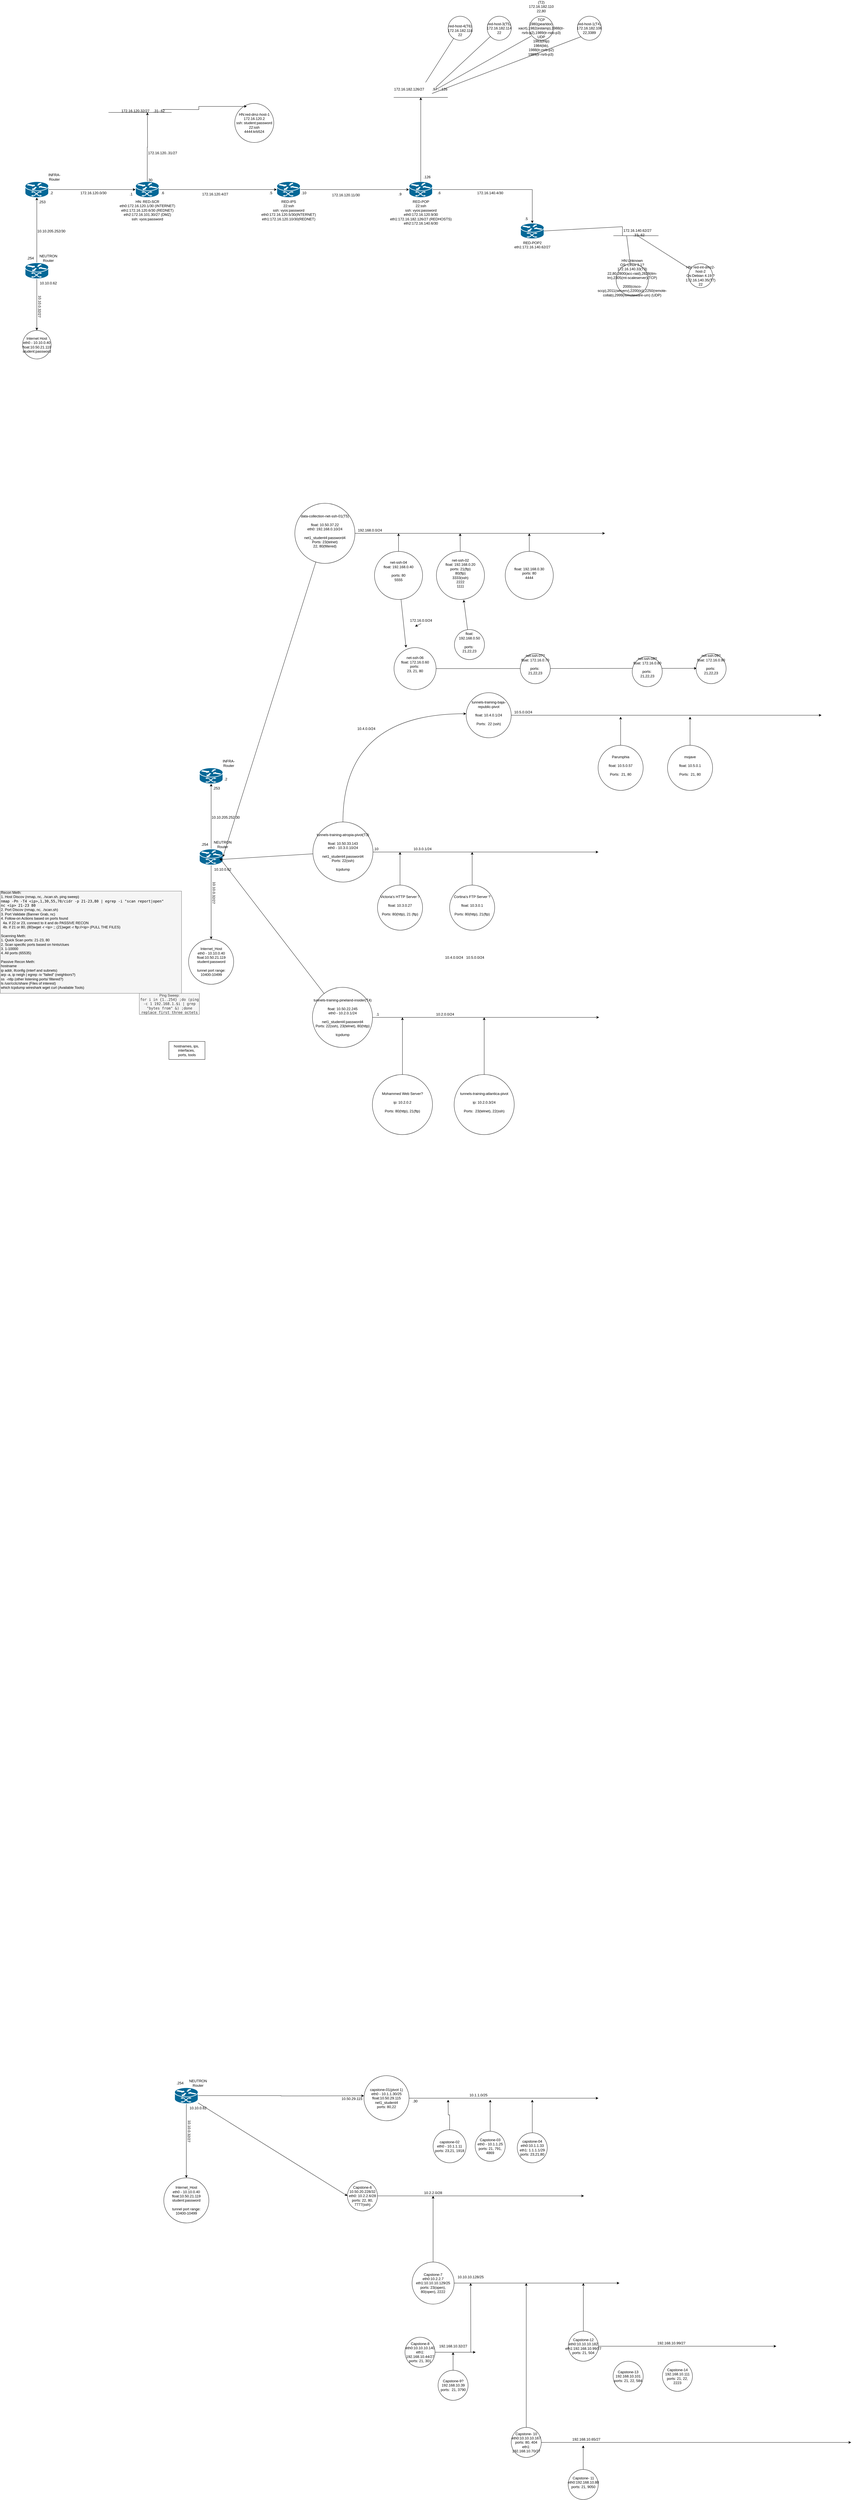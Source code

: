 <mxfile version="12.3.2" type="device" pages="1"><diagram id="55YZ-POeaTRzqGTpwP_d" name="Page-1"><mxGraphModel dx="523" dy="1943" grid="1" gridSize="10" guides="1" tooltips="1" connect="1" arrows="1" fold="1" page="1" pageScale="1" pageWidth="850" pageHeight="1100" math="0" shadow="0"><root><mxCell id="0"/><mxCell id="1" parent="0"/><mxCell id="wn3TQVj4LZ7A-hxEmCc5-6" style="edgeStyle=orthogonalEdgeStyle;rounded=0;orthogonalLoop=1;jettySize=auto;html=1;entryX=0.5;entryY=0;entryDx=0;entryDy=0;" parent="1" source="wn3TQVj4LZ7A-hxEmCc5-1" target="wn3TQVj4LZ7A-hxEmCc5-3" edge="1"><mxGeometry relative="1" as="geometry"/></mxCell><mxCell id="wn3TQVj4LZ7A-hxEmCc5-21" style="edgeStyle=orthogonalEdgeStyle;rounded=0;orthogonalLoop=1;jettySize=auto;html=1;" parent="1" source="wn3TQVj4LZ7A-hxEmCc5-1" target="wn3TQVj4LZ7A-hxEmCc5-20" edge="1"><mxGeometry relative="1" as="geometry"/></mxCell><mxCell id="wn3TQVj4LZ7A-hxEmCc5-1" value="" style="shape=mxgraph.cisco.routers.atm_router;sketch=0;html=1;pointerEvents=1;dashed=0;fillColor=#036897;strokeColor=#ffffff;strokeWidth=2;verticalLabelPosition=bottom;verticalAlign=top;align=center;outlineConnect=0;" parent="1" vertex="1"><mxGeometry x="642.5" y="300" width="78" height="53" as="geometry"/></mxCell><mxCell id="wn3TQVj4LZ7A-hxEmCc5-3" value="&lt;div&gt;Internet Host&lt;/div&gt;&lt;div&gt;eth0 - 10.10.0.40&lt;/div&gt;&lt;div&gt;float:10.50.21.119&lt;br&gt;&lt;/div&gt;&lt;div&gt;student:password&lt;br&gt;&lt;/div&gt;" style="ellipse;whiteSpace=wrap;html=1;aspect=fixed;" parent="1" vertex="1"><mxGeometry x="634" y="525" width="95" height="95" as="geometry"/></mxCell><mxCell id="wn3TQVj4LZ7A-hxEmCc5-10" value="10.10.0.62" style="text;html=1;strokeColor=none;fillColor=none;align=center;verticalAlign=middle;whiteSpace=wrap;rounded=0;" parent="1" vertex="1"><mxGeometry x="690" y="353" width="60" height="30" as="geometry"/></mxCell><mxCell id="wn3TQVj4LZ7A-hxEmCc5-11" value="10.10.0.32/27" style="text;html=1;strokeColor=none;fillColor=none;align=center;verticalAlign=middle;whiteSpace=wrap;rounded=0;rotation=91;" parent="1" vertex="1"><mxGeometry x="660.5" y="430" width="60" height="30" as="geometry"/></mxCell><mxCell id="wn3TQVj4LZ7A-hxEmCc5-35" style="edgeStyle=orthogonalEdgeStyle;rounded=0;orthogonalLoop=1;jettySize=auto;html=1;entryX=0;entryY=0.5;entryDx=0;entryDy=0;entryPerimeter=0;" parent="1" source="wn3TQVj4LZ7A-hxEmCc5-13" target="wn3TQVj4LZ7A-hxEmCc5-33" edge="1"><mxGeometry relative="1" as="geometry"/></mxCell><mxCell id="wn3TQVj4LZ7A-hxEmCc5-41" style="edgeStyle=orthogonalEdgeStyle;rounded=0;orthogonalLoop=1;jettySize=auto;html=1;" parent="1" source="wn3TQVj4LZ7A-hxEmCc5-13" edge="1"><mxGeometry relative="1" as="geometry"><mxPoint x="1049.5" y="-200.0" as="targetPoint"/></mxGeometry></mxCell><mxCell id="wn3TQVj4LZ7A-hxEmCc5-13" value="&lt;div&gt;HN: RED-SCR&lt;/div&gt;&lt;div&gt;eth0:172.16.120.1/30 (INTERNET)&lt;br&gt;&lt;/div&gt;&lt;div&gt;eth1:172.16.120.6/30 (REDNET)&lt;br&gt;&lt;/div&gt;&lt;div&gt;eth2:172.16.101.30/27 (DMZ)&lt;/div&gt;&lt;div&gt;ssh: vyos:password&lt;br&gt;&lt;/div&gt;" style="shape=mxgraph.cisco.routers.atm_router;sketch=0;html=1;pointerEvents=1;dashed=0;fillColor=#036897;strokeColor=#ffffff;strokeWidth=2;verticalLabelPosition=bottom;verticalAlign=top;align=center;outlineConnect=0;" parent="1" vertex="1"><mxGeometry x="1010" y="30" width="78" height="53" as="geometry"/></mxCell><mxCell id="wn3TQVj4LZ7A-hxEmCc5-15" value=".1" style="text;html=1;strokeColor=none;fillColor=none;align=center;verticalAlign=middle;whiteSpace=wrap;rounded=0;" parent="1" vertex="1"><mxGeometry x="970" y="60" width="50" height="23" as="geometry"/></mxCell><mxCell id="wn3TQVj4LZ7A-hxEmCc5-18" value="172.16.120.0/30" style="text;html=1;strokeColor=none;fillColor=none;align=center;verticalAlign=middle;whiteSpace=wrap;rounded=0;" parent="1" vertex="1"><mxGeometry x="840" y="53" width="60" height="30" as="geometry"/></mxCell><mxCell id="wn3TQVj4LZ7A-hxEmCc5-19" value=".2" style="text;html=1;strokeColor=none;fillColor=none;align=center;verticalAlign=middle;whiteSpace=wrap;rounded=0;" parent="1" vertex="1"><mxGeometry x="700" y="53" width="60" height="30" as="geometry"/></mxCell><mxCell id="wn3TQVj4LZ7A-hxEmCc5-23" style="edgeStyle=orthogonalEdgeStyle;rounded=0;orthogonalLoop=1;jettySize=auto;html=1;" parent="1" source="wn3TQVj4LZ7A-hxEmCc5-20" target="wn3TQVj4LZ7A-hxEmCc5-13" edge="1"><mxGeometry relative="1" as="geometry"/></mxCell><mxCell id="wn3TQVj4LZ7A-hxEmCc5-20" value="" style="shape=mxgraph.cisco.routers.atm_router;sketch=0;html=1;pointerEvents=1;dashed=0;fillColor=#036897;strokeColor=#ffffff;strokeWidth=2;verticalLabelPosition=bottom;verticalAlign=top;align=center;outlineConnect=0;" parent="1" vertex="1"><mxGeometry x="642.5" y="30" width="78" height="53" as="geometry"/></mxCell><mxCell id="wn3TQVj4LZ7A-hxEmCc5-22" value="NEUTRON Router" style="text;html=1;strokeColor=none;fillColor=none;align=center;verticalAlign=middle;whiteSpace=wrap;rounded=0;" parent="1" vertex="1"><mxGeometry x="690" y="270" width="60" height="30" as="geometry"/></mxCell><mxCell id="wn3TQVj4LZ7A-hxEmCc5-24" value="INFRA-Router" style="text;html=1;strokeColor=none;fillColor=none;align=center;verticalAlign=middle;whiteSpace=wrap;rounded=0;" parent="1" vertex="1"><mxGeometry x="710" width="60" height="30" as="geometry"/></mxCell><mxCell id="wn3TQVj4LZ7A-hxEmCc5-26" value="10.10.205.252/30" style="text;html=1;strokeColor=none;fillColor=none;align=center;verticalAlign=middle;whiteSpace=wrap;rounded=0;" parent="1" vertex="1"><mxGeometry x="700" y="180" width="60" height="30" as="geometry"/></mxCell><mxCell id="wn3TQVj4LZ7A-hxEmCc5-28" value=".253" style="text;html=1;strokeColor=none;fillColor=none;align=center;verticalAlign=middle;whiteSpace=wrap;rounded=0;" parent="1" vertex="1"><mxGeometry x="669" y="83" width="60" height="30" as="geometry"/></mxCell><mxCell id="wn3TQVj4LZ7A-hxEmCc5-29" value=".254" style="text;html=1;strokeColor=none;fillColor=none;align=center;verticalAlign=middle;whiteSpace=wrap;rounded=0;" parent="1" vertex="1"><mxGeometry x="630" y="270" width="60" height="30" as="geometry"/></mxCell><mxCell id="wn3TQVj4LZ7A-hxEmCc5-47" style="edgeStyle=orthogonalEdgeStyle;rounded=0;orthogonalLoop=1;jettySize=auto;html=1;entryX=0;entryY=0.5;entryDx=0;entryDy=0;entryPerimeter=0;" parent="1" source="wn3TQVj4LZ7A-hxEmCc5-33" target="wn3TQVj4LZ7A-hxEmCc5-46" edge="1"><mxGeometry relative="1" as="geometry"/></mxCell><mxCell id="wn3TQVj4LZ7A-hxEmCc5-33" value="&lt;div&gt;RED-IPS&lt;/div&gt;&lt;div&gt;22:ssh&lt;/div&gt;&lt;div&gt;ssh: vyos:password&lt;/div&gt;&lt;div&gt;eth0:172.16.120.5/30(INTERNET)&lt;/div&gt;&lt;div&gt;eth1:172.16.120.10/30(REDNET)&lt;br&gt;&lt;/div&gt;" style="shape=mxgraph.cisco.routers.atm_router;sketch=0;html=1;pointerEvents=1;dashed=0;fillColor=#036897;strokeColor=#ffffff;strokeWidth=2;verticalLabelPosition=bottom;verticalAlign=top;align=center;outlineConnect=0;" parent="1" vertex="1"><mxGeometry x="1480" y="30" width="78" height="53" as="geometry"/></mxCell><mxCell id="wn3TQVj4LZ7A-hxEmCc5-36" value="172.16.120.4/27" style="text;html=1;strokeColor=none;fillColor=none;align=center;verticalAlign=middle;whiteSpace=wrap;rounded=0;" parent="1" vertex="1"><mxGeometry x="1245" y="56.5" width="60" height="30" as="geometry"/></mxCell><mxCell id="wn3TQVj4LZ7A-hxEmCc5-37" value=".6" style="text;html=1;strokeColor=none;fillColor=none;align=center;verticalAlign=middle;whiteSpace=wrap;rounded=0;" parent="1" vertex="1"><mxGeometry x="1070" y="53" width="60" height="30" as="geometry"/></mxCell><mxCell id="wn3TQVj4LZ7A-hxEmCc5-38" value=".5" style="text;html=1;strokeColor=none;fillColor=none;align=center;verticalAlign=middle;whiteSpace=wrap;rounded=0;" parent="1" vertex="1"><mxGeometry x="1430" y="53" width="60" height="30" as="geometry"/></mxCell><mxCell id="wn3TQVj4LZ7A-hxEmCc5-39" value="&lt;div&gt;HN:red-dmz-host-1&lt;/div&gt;&lt;div&gt;172.16.120.2&lt;br&gt;&lt;/div&gt;&lt;div&gt;ssh: student:password&lt;/div&gt;&lt;div&gt;22:ssh&lt;/div&gt;&lt;div&gt;4444:krb524&lt;br&gt;&lt;/div&gt;" style="ellipse;whiteSpace=wrap;html=1;aspect=fixed;" parent="1" vertex="1"><mxGeometry x="1340" y="-230" width="130" height="130" as="geometry"/></mxCell><mxCell id="wn3TQVj4LZ7A-hxEmCc5-42" style="edgeStyle=orthogonalEdgeStyle;rounded=0;orthogonalLoop=1;jettySize=auto;html=1;entryX=0.308;entryY=0.077;entryDx=0;entryDy=0;entryPerimeter=0;" parent="1" target="wn3TQVj4LZ7A-hxEmCc5-39" edge="1"><mxGeometry relative="1" as="geometry"><mxPoint x="1100" y="-210" as="sourcePoint"/></mxGeometry></mxCell><mxCell id="wn3TQVj4LZ7A-hxEmCc5-43" value="172.16.120..31/27" style="text;html=1;strokeColor=none;fillColor=none;align=center;verticalAlign=middle;whiteSpace=wrap;rounded=0;" parent="1" vertex="1"><mxGeometry x="1070" y="-80" width="60" height="30" as="geometry"/></mxCell><mxCell id="wn3TQVj4LZ7A-hxEmCc5-44" value=".30" style="text;html=1;strokeColor=none;fillColor=none;align=center;verticalAlign=middle;whiteSpace=wrap;rounded=0;" parent="1" vertex="1"><mxGeometry x="1028" y="10" width="60" height="30" as="geometry"/></mxCell><mxCell id="wn3TQVj4LZ7A-hxEmCc5-56" style="edgeStyle=orthogonalEdgeStyle;rounded=0;orthogonalLoop=1;jettySize=auto;html=1;" parent="1" source="wn3TQVj4LZ7A-hxEmCc5-46" target="wn3TQVj4LZ7A-hxEmCc5-52" edge="1"><mxGeometry relative="1" as="geometry"/></mxCell><mxCell id="wn3TQVj4LZ7A-hxEmCc5-46" value="&lt;div&gt;RED-POP&lt;/div&gt;&lt;div&gt;22:ssh&lt;/div&gt;&lt;div&gt;ssh: vyos:password&lt;/div&gt;&lt;div&gt;eth0:172.16.120.9/30&lt;/div&gt;&lt;div&gt;eth1:172.16.182.126/27 (REDHOSTS)&lt;br&gt;&lt;/div&gt;&lt;div&gt;eth2:172.16.140.6/30&lt;br&gt;&lt;/div&gt;" style="shape=mxgraph.cisco.routers.atm_router;sketch=0;html=1;pointerEvents=1;dashed=0;fillColor=#036897;strokeColor=#ffffff;strokeWidth=2;verticalLabelPosition=bottom;verticalAlign=top;align=center;outlineConnect=0;" parent="1" vertex="1"><mxGeometry x="1920" y="30" width="78" height="53" as="geometry"/></mxCell><mxCell id="wn3TQVj4LZ7A-hxEmCc5-48" value="172.16.120.11/30" style="text;html=1;strokeColor=none;fillColor=none;align=center;verticalAlign=middle;whiteSpace=wrap;rounded=0;" parent="1" vertex="1"><mxGeometry x="1680" y="60" width="60" height="30" as="geometry"/></mxCell><mxCell id="wn3TQVj4LZ7A-hxEmCc5-49" value=".10" style="text;html=1;strokeColor=none;fillColor=none;align=center;verticalAlign=middle;whiteSpace=wrap;rounded=0;" parent="1" vertex="1"><mxGeometry x="1540" y="53" width="60" height="30" as="geometry"/></mxCell><mxCell id="wn3TQVj4LZ7A-hxEmCc5-50" value=".9" style="text;html=1;strokeColor=none;fillColor=none;align=center;verticalAlign=middle;whiteSpace=wrap;rounded=0;" parent="1" vertex="1"><mxGeometry x="1860" y="56.5" width="60" height="30" as="geometry"/></mxCell><mxCell id="wn3TQVj4LZ7A-hxEmCc5-52" value="&lt;div&gt;RED-POP2&lt;/div&gt;&lt;div&gt;eth1:172.16.140.62/27&lt;br&gt;&lt;/div&gt;" style="shape=mxgraph.cisco.routers.atm_router;sketch=0;html=1;pointerEvents=1;dashed=0;fillColor=#036897;strokeColor=#ffffff;strokeWidth=2;verticalLabelPosition=bottom;verticalAlign=top;align=center;outlineConnect=0;" parent="1" vertex="1"><mxGeometry x="2291" y="168.5" width="78" height="51.5" as="geometry"/></mxCell><mxCell id="wn3TQVj4LZ7A-hxEmCc5-59" style="edgeStyle=orthogonalEdgeStyle;rounded=0;orthogonalLoop=1;jettySize=auto;html=1;exitX=0.5;exitY=0;exitDx=0;exitDy=0;exitPerimeter=0;" parent="1" source="wn3TQVj4LZ7A-hxEmCc5-46" edge="1"><mxGeometry relative="1" as="geometry"><mxPoint x="1960" y="-60" as="sourcePoint"/><mxPoint x="1959" y="-250" as="targetPoint"/></mxGeometry></mxCell><mxCell id="wn3TQVj4LZ7A-hxEmCc5-60" value=".5" style="text;html=1;strokeColor=none;fillColor=none;align=center;verticalAlign=middle;whiteSpace=wrap;rounded=0;" parent="1" vertex="1"><mxGeometry x="2280" y="138.5" width="60" height="30" as="geometry"/></mxCell><mxCell id="wn3TQVj4LZ7A-hxEmCc5-61" value=".6" style="text;html=1;strokeColor=none;fillColor=none;align=center;verticalAlign=middle;whiteSpace=wrap;rounded=0;" parent="1" vertex="1"><mxGeometry x="1990" y="53" width="60" height="30" as="geometry"/></mxCell><mxCell id="wn3TQVj4LZ7A-hxEmCc5-62" value="&lt;div&gt;&lt;br&gt;&lt;/div&gt;&lt;div&gt;red-host-4(T6)&lt;br&gt;&lt;/div&gt;&lt;div&gt;172.16.182.118&lt;/div&gt;&lt;div&gt;22&lt;br&gt;&lt;/div&gt;" style="ellipse;whiteSpace=wrap;html=1;aspect=fixed;" parent="1" vertex="1"><mxGeometry x="2050" y="-520" width="80" height="80" as="geometry"/></mxCell><mxCell id="wn3TQVj4LZ7A-hxEmCc5-63" value="&lt;div&gt;red-host-3(T5)&lt;br&gt;&lt;/div&gt;&lt;div&gt;172.16.182.114&lt;/div&gt;&lt;div&gt;22&lt;br&gt;&lt;/div&gt;" style="ellipse;whiteSpace=wrap;html=1;aspect=fixed;" parent="1" vertex="1"><mxGeometry x="2180" y="-520" width="80" height="80" as="geometry"/></mxCell><mxCell id="wn3TQVj4LZ7A-hxEmCc5-64" value="&lt;div&gt;(T2)&lt;br&gt;&lt;/div&gt;&lt;div&gt;172.16.182.110&lt;/div&gt;&lt;div&gt;22,80&lt;/div&gt;&lt;div&gt;&lt;br&gt;&lt;/div&gt;&lt;div&gt;TCP&lt;/div&gt;&lt;div&gt;1980(pearldoc-xacrt),1982(estamp),1988(tr-rsrb-p2),1989(tr-rsrb-p3)&lt;/div&gt;&lt;div&gt;&lt;span&gt;UDP&lt;/span&gt;&lt;/div&gt;1983(lhtp)&lt;br&gt;1984(bb),&lt;br&gt;1988(tr-rsrb-p2) &lt;br&gt;1989(tr-rsrb-p3)&amp;nbsp;" style="ellipse;whiteSpace=wrap;html=1;aspect=fixed;" parent="1" vertex="1"><mxGeometry x="2320" y="-520" width="80" height="80" as="geometry"/></mxCell><mxCell id="wn3TQVj4LZ7A-hxEmCc5-65" value="&lt;div&gt;red-host-1(T4)&lt;br&gt;&lt;/div&gt;&lt;div&gt;172.16.182.106&lt;/div&gt;&lt;div&gt;22,3389&lt;br&gt;&lt;/div&gt;" style="ellipse;whiteSpace=wrap;html=1;aspect=fixed;" parent="1" vertex="1"><mxGeometry x="2480" y="-520" width="80" height="80" as="geometry"/></mxCell><mxCell id="wn3TQVj4LZ7A-hxEmCc5-66" value=".126" style="text;html=1;strokeColor=none;fillColor=none;align=center;verticalAlign=middle;whiteSpace=wrap;rounded=0;" parent="1" vertex="1"><mxGeometry x="1949.5" width="60" height="30" as="geometry"/></mxCell><mxCell id="wn3TQVj4LZ7A-hxEmCc5-68" value="&lt;div&gt;HN:Unknown&lt;/div&gt;&lt;div&gt;OS: Linux 3.1?&lt;br&gt;&lt;/div&gt;&lt;div&gt;172.16.140.33(T3)&lt;/div&gt;&lt;div&gt;22,80,2800(acc-raid),2828(itm-lm),2305(mt-scaleserver)(TCP)&lt;/div&gt;&lt;div&gt;&lt;br&gt;&lt;/div&gt;&lt;div&gt;2000(cisco-sccp),2011(serverv),2200(ici),2250(remote-collab),2999(remoteware-um) (UDP)&lt;br&gt;&lt;/div&gt;&lt;div&gt;&lt;br&gt;&lt;/div&gt;" style="ellipse;whiteSpace=wrap;html=1;aspect=fixed;" parent="1" vertex="1"><mxGeometry x="2609" y="303" width="107" height="107" as="geometry"/></mxCell><mxCell id="wn3TQVj4LZ7A-hxEmCc5-69" value="&lt;div&gt;&lt;br&gt;&lt;/div&gt;&lt;div&gt;HN: red-int-dmz2-host-2&lt;br&gt;&lt;/div&gt;&lt;div&gt;Os:Debian 4.19 ?&lt;br&gt;&lt;/div&gt;&lt;div&gt;172.16.140.35(T7)&lt;/div&gt;&lt;div&gt;22&lt;/div&gt;&lt;div&gt;&lt;br&gt;&lt;/div&gt;" style="ellipse;whiteSpace=wrap;html=1;aspect=fixed;" parent="1" vertex="1"><mxGeometry x="2850" y="303" width="80" height="80" as="geometry"/></mxCell><mxCell id="wn3TQVj4LZ7A-hxEmCc5-70" value="" style="endArrow=none;html=1;rounded=0;" parent="1" source="wn3TQVj4LZ7A-hxEmCc5-68" edge="1"><mxGeometry width="50" height="50" relative="1" as="geometry"><mxPoint x="2630" y="280" as="sourcePoint"/><mxPoint x="2643.999" y="210" as="targetPoint"/></mxGeometry></mxCell><mxCell id="wn3TQVj4LZ7A-hxEmCc5-71" value="" style="endArrow=none;html=1;rounded=0;" parent="1" source="wn3TQVj4LZ7A-hxEmCc5-69" edge="1"><mxGeometry width="50" height="50" relative="1" as="geometry"><mxPoint x="2790" y="280" as="sourcePoint"/><mxPoint x="2679.978" y="210" as="targetPoint"/></mxGeometry></mxCell><mxCell id="wn3TQVj4LZ7A-hxEmCc5-72" value="172.16.140.4/30" style="text;html=1;strokeColor=none;fillColor=none;align=center;verticalAlign=middle;whiteSpace=wrap;rounded=0;" parent="1" vertex="1"><mxGeometry x="2160" y="53" width="60" height="30" as="geometry"/></mxCell><mxCell id="wn3TQVj4LZ7A-hxEmCc5-76" value="" style="endArrow=none;html=1;rounded=0;exitX=1;exitY=0.5;exitDx=0;exitDy=0;exitPerimeter=0;" parent="1" source="wn3TQVj4LZ7A-hxEmCc5-52" edge="1"><mxGeometry width="50" height="50" relative="1" as="geometry"><mxPoint x="2470" y="230" as="sourcePoint"/><mxPoint x="2630" y="180" as="targetPoint"/></mxGeometry></mxCell><mxCell id="wn3TQVj4LZ7A-hxEmCc5-79" value="" style="endArrow=none;html=1;rounded=0;" parent="1" target="wn3TQVj4LZ7A-hxEmCc5-62" edge="1"><mxGeometry width="50" height="50" relative="1" as="geometry"><mxPoint x="1974.989" y="-300" as="sourcePoint"/><mxPoint x="2070" y="-370" as="targetPoint"/></mxGeometry></mxCell><mxCell id="wn3TQVj4LZ7A-hxEmCc5-82" value="" style="endArrow=none;html=1;rounded=0;" parent="1" target="wn3TQVj4LZ7A-hxEmCc5-63" edge="1"><mxGeometry width="50" height="50" relative="1" as="geometry"><mxPoint x="2009.5" y="-283.73" as="sourcePoint"/><mxPoint x="2103.02" y="-429.996" as="targetPoint"/></mxGeometry></mxCell><mxCell id="wn3TQVj4LZ7A-hxEmCc5-83" value="" style="endArrow=none;html=1;rounded=0;entryX=0.075;entryY=0.829;entryDx=0;entryDy=0;entryPerimeter=0;exitX=0.98;exitY=0.5;exitDx=0;exitDy=0;exitPerimeter=0;" parent="1" target="wn3TQVj4LZ7A-hxEmCc5-64" edge="1"><mxGeometry width="50" height="50" relative="1" as="geometry"><mxPoint x="2007.48" y="-275" as="sourcePoint"/><mxPoint x="2180.0" y="-376.266" as="targetPoint"/></mxGeometry></mxCell><mxCell id="wn3TQVj4LZ7A-hxEmCc5-84" value="" style="endArrow=none;html=1;rounded=0;entryX=0;entryY=1;entryDx=0;entryDy=0;exitX=0.87;exitY=0.74;exitDx=0;exitDy=0;exitPerimeter=0;" parent="1" target="wn3TQVj4LZ7A-hxEmCc5-65" edge="1"><mxGeometry width="50" height="50" relative="1" as="geometry"><mxPoint x="1996.37" y="-263" as="sourcePoint"/><mxPoint x="2340.0" y="-409.996" as="targetPoint"/></mxGeometry></mxCell><mxCell id="wn3TQVj4LZ7A-hxEmCc5-85" value="172.16.120.32/27&amp;nbsp;&amp;nbsp;&amp;nbsp; .31-.62" style="text;html=1;strokeColor=none;fillColor=none;align=center;verticalAlign=middle;whiteSpace=wrap;rounded=0;" parent="1" vertex="1"><mxGeometry x="960" y="-220" width="150" height="30" as="geometry"/></mxCell><mxCell id="wn3TQVj4LZ7A-hxEmCc5-86" value="&lt;div&gt;172.16.182.126/27&amp;nbsp;&amp;nbsp;&amp;nbsp;&amp;nbsp;&amp;nbsp;&amp;nbsp;&amp;nbsp; .97 - .126&lt;/div&gt;&lt;div&gt;&lt;br&gt;&lt;/div&gt;" style="text;html=1;strokeColor=none;fillColor=none;align=center;verticalAlign=middle;whiteSpace=wrap;rounded=0;" parent="1" vertex="1"><mxGeometry x="1864" y="-290" width="190" height="40" as="geometry"/></mxCell><mxCell id="wn3TQVj4LZ7A-hxEmCc5-87" value="" style="endArrow=none;html=1;rounded=0;" parent="1" edge="1"><mxGeometry width="50" height="50" relative="1" as="geometry"><mxPoint x="1869" y="-250" as="sourcePoint"/><mxPoint x="2049" y="-250" as="targetPoint"/></mxGeometry></mxCell><mxCell id="wn3TQVj4LZ7A-hxEmCc5-88" value="" style="endArrow=none;html=1;rounded=0;" parent="1" edge="1"><mxGeometry width="50" height="50" relative="1" as="geometry"><mxPoint x="1130" y="-200" as="sourcePoint"/><mxPoint x="920" y="-200" as="targetPoint"/></mxGeometry></mxCell><mxCell id="wn3TQVj4LZ7A-hxEmCc5-90" value="" style="endArrow=none;html=1;rounded=0;" parent="1" edge="1"><mxGeometry width="50" height="50" relative="1" as="geometry"><mxPoint x="2600" y="210" as="sourcePoint"/><mxPoint x="2750" y="210" as="targetPoint"/></mxGeometry></mxCell><mxCell id="wn3TQVj4LZ7A-hxEmCc5-92" value="" style="endArrow=none;html=1;rounded=0;" parent="1" edge="1"><mxGeometry width="50" height="50" relative="1" as="geometry"><mxPoint x="2630" y="210" as="sourcePoint"/><mxPoint x="2630" y="180" as="targetPoint"/></mxGeometry></mxCell><mxCell id="wn3TQVj4LZ7A-hxEmCc5-94" value="172.16.140.62/27&amp;nbsp;&amp;nbsp;&amp;nbsp; .33-.62" style="text;html=1;strokeColor=none;fillColor=none;align=center;verticalAlign=middle;whiteSpace=wrap;rounded=0;" parent="1" vertex="1"><mxGeometry x="2620" y="190" width="130" height="20" as="geometry"/></mxCell><mxCell id="J-ZqJKPCxEUQxa2d6XNv-3" style="edgeStyle=orthogonalEdgeStyle;rounded=0;orthogonalLoop=1;jettySize=auto;html=1;entryX=0.5;entryY=0;entryDx=0;entryDy=0;" parent="1" source="J-ZqJKPCxEUQxa2d6XNv-5" target="J-ZqJKPCxEUQxa2d6XNv-6" edge="1"><mxGeometry relative="1" as="geometry"/></mxCell><mxCell id="J-ZqJKPCxEUQxa2d6XNv-4" style="edgeStyle=orthogonalEdgeStyle;rounded=0;orthogonalLoop=1;jettySize=auto;html=1;" parent="1" source="J-ZqJKPCxEUQxa2d6XNv-5" target="J-ZqJKPCxEUQxa2d6XNv-10" edge="1"><mxGeometry relative="1" as="geometry"/></mxCell><mxCell id="J-ZqJKPCxEUQxa2d6XNv-5" value="" style="shape=mxgraph.cisco.routers.atm_router;sketch=0;html=1;pointerEvents=1;dashed=0;fillColor=#036897;strokeColor=#ffffff;strokeWidth=2;verticalLabelPosition=bottom;verticalAlign=top;align=center;outlineConnect=0;" parent="1" vertex="1"><mxGeometry x="1222.5" y="2250" width="78" height="53" as="geometry"/></mxCell><mxCell id="J-ZqJKPCxEUQxa2d6XNv-6" value="&lt;div&gt;Internet_Host&lt;/div&gt;&lt;div&gt;eth0 - 10.10.0.40&lt;/div&gt;&lt;div&gt;float:10.50.21.119&lt;br&gt;&lt;/div&gt;&lt;div&gt;student:password&lt;br&gt;&lt;/div&gt;&lt;div&gt;&lt;br&gt;&lt;/div&gt;&lt;div&gt;tunnel port range:&lt;/div&gt;&lt;div&gt;10400-10499&lt;/div&gt;" style="ellipse;whiteSpace=wrap;html=1;aspect=fixed;" parent="1" vertex="1"><mxGeometry x="1186.5" y="2550" width="150" height="150" as="geometry"/></mxCell><mxCell id="J-ZqJKPCxEUQxa2d6XNv-7" value="10.10.0.62" style="text;html=1;strokeColor=none;fillColor=none;align=center;verticalAlign=middle;whiteSpace=wrap;rounded=0;" parent="1" vertex="1"><mxGeometry x="1270" y="2303" width="60" height="30" as="geometry"/></mxCell><mxCell id="J-ZqJKPCxEUQxa2d6XNv-8" value="10.10.0.32/27" style="text;html=1;strokeColor=none;fillColor=none;align=center;verticalAlign=middle;whiteSpace=wrap;rounded=0;rotation=91;" parent="1" vertex="1"><mxGeometry x="1240.5" y="2380" width="60" height="30" as="geometry"/></mxCell><mxCell id="J-ZqJKPCxEUQxa2d6XNv-9" value=".2" style="text;html=1;strokeColor=none;fillColor=none;align=center;verticalAlign=middle;whiteSpace=wrap;rounded=0;" parent="1" vertex="1"><mxGeometry x="1280" y="2003" width="60" height="30" as="geometry"/></mxCell><mxCell id="J-ZqJKPCxEUQxa2d6XNv-10" value="" style="shape=mxgraph.cisco.routers.atm_router;sketch=0;html=1;pointerEvents=1;dashed=0;fillColor=#036897;strokeColor=#ffffff;strokeWidth=2;verticalLabelPosition=bottom;verticalAlign=top;align=center;outlineConnect=0;" parent="1" vertex="1"><mxGeometry x="1222.5" y="1980" width="78" height="53" as="geometry"/></mxCell><mxCell id="J-ZqJKPCxEUQxa2d6XNv-11" value="NEUTRON Router" style="text;html=1;strokeColor=none;fillColor=none;align=center;verticalAlign=middle;whiteSpace=wrap;rounded=0;" parent="1" vertex="1"><mxGeometry x="1270" y="2220" width="60" height="30" as="geometry"/></mxCell><mxCell id="J-ZqJKPCxEUQxa2d6XNv-12" value="INFRA-Router" style="text;html=1;strokeColor=none;fillColor=none;align=center;verticalAlign=middle;whiteSpace=wrap;rounded=0;" parent="1" vertex="1"><mxGeometry x="1290" y="1950" width="60" height="30" as="geometry"/></mxCell><mxCell id="J-ZqJKPCxEUQxa2d6XNv-13" value="10.10.205.252/30" style="text;html=1;strokeColor=none;fillColor=none;align=center;verticalAlign=middle;whiteSpace=wrap;rounded=0;" parent="1" vertex="1"><mxGeometry x="1280" y="2130" width="60" height="30" as="geometry"/></mxCell><mxCell id="J-ZqJKPCxEUQxa2d6XNv-14" value=".253" style="text;html=1;strokeColor=none;fillColor=none;align=center;verticalAlign=middle;whiteSpace=wrap;rounded=0;" parent="1" vertex="1"><mxGeometry x="1249" y="2033" width="60" height="30" as="geometry"/></mxCell><mxCell id="J-ZqJKPCxEUQxa2d6XNv-15" value=".254" style="text;html=1;strokeColor=none;fillColor=none;align=center;verticalAlign=middle;whiteSpace=wrap;rounded=0;" parent="1" vertex="1"><mxGeometry x="1210" y="2220" width="60" height="30" as="geometry"/></mxCell><mxCell id="RGbTsE6puBqk-VIqNNuf-1" value="&lt;font style=&quot;font-size: 12px ; line-height: 90%&quot;&gt;&lt;font color=&quot;#000000&quot;&gt;Recon Meth:&lt;br&gt;1. Host Discov (nmap, nc, ./scan.sh, ping sweep)&lt;br&gt;&lt;code&gt;nmap -Pn -T4 &amp;lt;ip&amp;gt;,1,30,55,70/cidr -p 21-23,80 | egrep -i &quot;scan report|open&quot;&lt;br&gt;nc &amp;lt;ip&amp;gt; 21-23 80&lt;br&gt;&lt;/code&gt;2. Port Discov (nmap, nc, ./scan.sh)&amp;nbsp;&amp;nbsp;&lt;br&gt;3. Port Validate (Banner Grab, nc)&lt;br&gt;4. Follow-on Actions based on ports found&lt;br&gt;&amp;nbsp; 4a. if 22 or 23, connect to it and do PASSIVE RECON&lt;br&gt;&amp;nbsp; 4b. if 21 or 80, (80)wget -r &amp;lt;ip&amp;gt; ;; (21)wget -r ftp://&amp;lt;ip&amp;gt; (PULL THE FILES)&lt;br&gt;&lt;br&gt;Scanning Meth:&lt;br&gt;1. Quick Scan ports: 21-23, 80&lt;br&gt;2. Scan specific ports based on hints/clues&lt;br&gt;3. 1-10000&lt;br&gt;4. All ports (65535)&lt;br&gt;&lt;br&gt;Passive Recon Meth:&lt;br&gt;hostname&lt;br&gt;ip addr, ifconfig (interf and subnets)&lt;br&gt;arp -a, ip neigh | egrep -iv &quot;failed&quot; (neighbors?)&lt;br&gt;ss&amp;nbsp; -ntlp (other listening ports/ filtered?)&lt;br&gt;ls /usr/cctc/share (Files of interest)&lt;br&gt;which tcpdump wireshark wget curl (Available Tools)&lt;br&gt;&lt;/font&gt;&lt;br&gt;&lt;/font&gt;" style="rounded=0;whiteSpace=wrap;html=1;align=left;fillColor=#f5f5f5;strokeColor=#666666;fontColor=#333333;" parent="1" vertex="1"><mxGeometry x="560" y="2390" width="603" height="340" as="geometry"/></mxCell><mxCell id="RGbTsE6puBqk-VIqNNuf-2" value="Ping Sweep:&lt;br&gt;&lt;code&gt;for i in {1..254} ;do (ping -c 1 192.168.1.$i | grep &quot;bytes from&quot; &amp;amp;) ;done&lt;br&gt;replace first three octets&lt;br&gt;&lt;/code&gt;" style="rounded=0;whiteSpace=wrap;html=1;fillColor=#f5f5f5;strokeColor=#666666;fontColor=#333333;" parent="1" vertex="1"><mxGeometry x="1022.5" y="2730" width="200" height="70" as="geometry"/></mxCell><mxCell id="Ab17dxEUPkAIWiLYmGcj-2" value="hostnames, ips,&amp;nbsp; interfaces,&amp;nbsp;&lt;br&gt;ports, tools" style="rounded=0;whiteSpace=wrap;html=1;" parent="1" vertex="1"><mxGeometry x="1121" y="2890" width="120" height="60" as="geometry"/></mxCell><mxCell id="Ab17dxEUPkAIWiLYmGcj-4" style="rounded=0;orthogonalLoop=1;jettySize=auto;html=1;entryX=0.865;entryY=0.66;entryDx=0;entryDy=0;entryPerimeter=0;" parent="1" source="Ab17dxEUPkAIWiLYmGcj-3" target="J-ZqJKPCxEUQxa2d6XNv-5" edge="1"><mxGeometry relative="1" as="geometry"/></mxCell><mxCell id="Ab17dxEUPkAIWiLYmGcj-6" style="edgeStyle=orthogonalEdgeStyle;rounded=0;orthogonalLoop=1;jettySize=auto;html=1;" parent="1" source="Ab17dxEUPkAIWiLYmGcj-3" edge="1"><mxGeometry relative="1" as="geometry"><mxPoint x="2550" y="2260" as="targetPoint"/></mxGeometry></mxCell><mxCell id="Ab17dxEUPkAIWiLYmGcj-27" style="edgeStyle=orthogonalEdgeStyle;curved=1;rounded=0;orthogonalLoop=1;jettySize=auto;html=1;" parent="1" source="Ab17dxEUPkAIWiLYmGcj-3" edge="1"><mxGeometry relative="1" as="geometry"><mxPoint x="2110" y="1800" as="targetPoint"/><Array as="points"><mxPoint x="1700" y="1800"/></Array></mxGeometry></mxCell><mxCell id="Ab17dxEUPkAIWiLYmGcj-3" value="&lt;div&gt;&lt;span&gt;tunnels-training-atropia-pivot(T3)&lt;/span&gt;&lt;br&gt;&lt;/div&gt;&lt;div&gt;&lt;br&gt;&lt;/div&gt;&lt;div&gt;float: 10.50.33.143&lt;/div&gt;&lt;div&gt;eth0 - 10.3.0.10/24&lt;/div&gt;&lt;div&gt;&lt;br&gt;&lt;/div&gt;&lt;div&gt;net1_student4:password4&lt;br&gt;&lt;/div&gt;&lt;div&gt;Ports: 22(ssh)&lt;/div&gt;&lt;div&gt;&lt;br&gt;&lt;/div&gt;&lt;div&gt;tcpdump&lt;/div&gt;" style="ellipse;whiteSpace=wrap;html=1;aspect=fixed;" parent="1" vertex="1"><mxGeometry x="1600" y="2160" width="200" height="200" as="geometry"/></mxCell><mxCell id="Ab17dxEUPkAIWiLYmGcj-7" style="edgeStyle=orthogonalEdgeStyle;rounded=0;orthogonalLoop=1;jettySize=auto;html=1;" parent="1" source="Ab17dxEUPkAIWiLYmGcj-5" edge="1"><mxGeometry relative="1" as="geometry"><mxPoint x="1890" y="2260.0" as="targetPoint"/></mxGeometry></mxCell><mxCell id="Ab17dxEUPkAIWiLYmGcj-5" value="&lt;div&gt;Victoria's HTTP Server ?&lt;/div&gt;&lt;div&gt;&lt;br&gt;&lt;/div&gt;&lt;div&gt;float: 10.3.0.27&lt;/div&gt;&lt;div&gt;&lt;br&gt;&lt;/div&gt;&lt;div&gt;Ports: 80(http), 21 (ftp)&lt;/div&gt;&lt;div&gt;&lt;br&gt;&lt;/div&gt;" style="ellipse;whiteSpace=wrap;html=1;aspect=fixed;" parent="1" vertex="1"><mxGeometry x="1815" y="2370" width="150" height="150" as="geometry"/></mxCell><mxCell id="Ab17dxEUPkAIWiLYmGcj-8" value="10.3.0.1/24" style="text;html=1;strokeColor=none;fillColor=none;align=center;verticalAlign=middle;whiteSpace=wrap;rounded=0;" parent="1" vertex="1"><mxGeometry x="1945" y="2240" width="40" height="20" as="geometry"/></mxCell><mxCell id="Ab17dxEUPkAIWiLYmGcj-9" value=".10" style="text;html=1;strokeColor=none;fillColor=none;align=center;verticalAlign=middle;whiteSpace=wrap;rounded=0;" parent="1" vertex="1"><mxGeometry x="1790" y="2240" width="40" height="20" as="geometry"/></mxCell><mxCell id="Ab17dxEUPkAIWiLYmGcj-10" style="edgeStyle=orthogonalEdgeStyle;rounded=0;orthogonalLoop=1;jettySize=auto;html=1;" parent="1" source="Ab17dxEUPkAIWiLYmGcj-11" edge="1"><mxGeometry relative="1" as="geometry"><mxPoint x="2130" y="2260.0" as="targetPoint"/></mxGeometry></mxCell><mxCell id="Ab17dxEUPkAIWiLYmGcj-11" value="&lt;div&gt;Cortina's FTP Server ?&lt;/div&gt;&lt;div&gt;&lt;br&gt;&lt;/div&gt;&lt;div&gt;float: 10.3.0.1&lt;/div&gt;&lt;div&gt;&lt;br&gt;&lt;/div&gt;&lt;div&gt;Ports: 80(http), 21(ftp)&lt;/div&gt;&lt;div&gt;&lt;br&gt;&lt;/div&gt;" style="ellipse;whiteSpace=wrap;html=1;aspect=fixed;" parent="1" vertex="1"><mxGeometry x="2055" y="2370" width="150" height="150" as="geometry"/></mxCell><mxCell id="Ab17dxEUPkAIWiLYmGcj-13" style="rounded=0;orthogonalLoop=1;jettySize=auto;html=1;horizontal=1;" parent="1" source="Ab17dxEUPkAIWiLYmGcj-12" edge="1"><mxGeometry relative="1" as="geometry"><mxPoint x="1290" y="2280" as="targetPoint"/></mxGeometry></mxCell><mxCell id="Ab17dxEUPkAIWiLYmGcj-14" style="edgeStyle=none;rounded=0;orthogonalLoop=1;jettySize=auto;html=1;" parent="1" source="Ab17dxEUPkAIWiLYmGcj-12" edge="1"><mxGeometry relative="1" as="geometry"><mxPoint x="2552.353" y="2810" as="targetPoint"/></mxGeometry></mxCell><mxCell id="Ab17dxEUPkAIWiLYmGcj-12" value="&lt;div&gt;&lt;span&gt;tunnels-training-pineland-insider(T4)&lt;/span&gt;&lt;br&gt;&lt;/div&gt;&lt;div&gt;&lt;br&gt;&lt;/div&gt;&lt;div&gt;float: 10.50.22.245&lt;/div&gt;&lt;div&gt;eth0 - 10.2.0.1/24&lt;/div&gt;&lt;div&gt;&lt;br&gt;&lt;/div&gt;&lt;div&gt;net1_student4:password4&lt;br&gt;&lt;/div&gt;&lt;div&gt;Ports: 22(ssh), 23(telnet), 80(http)&lt;/div&gt;&lt;div&gt;&lt;br&gt;&lt;/div&gt;&lt;div&gt;tcpdump&lt;/div&gt;" style="ellipse;whiteSpace=wrap;html=1;aspect=fixed;" parent="1" vertex="1"><mxGeometry x="1598.5" y="2710" width="200" height="200" as="geometry"/></mxCell><mxCell id="Ab17dxEUPkAIWiLYmGcj-15" value="10.2.0.0/24" style="text;html=1;strokeColor=none;fillColor=none;align=center;verticalAlign=middle;whiteSpace=wrap;rounded=0;" parent="1" vertex="1"><mxGeometry x="2020" y="2790" width="40" height="20" as="geometry"/></mxCell><mxCell id="Ab17dxEUPkAIWiLYmGcj-16" value=".1" style="text;html=1;strokeColor=none;fillColor=none;align=center;verticalAlign=middle;whiteSpace=wrap;rounded=0;" parent="1" vertex="1"><mxGeometry x="1795" y="2790" width="40" height="20" as="geometry"/></mxCell><mxCell id="Ab17dxEUPkAIWiLYmGcj-19" style="edgeStyle=orthogonalEdgeStyle;curved=1;rounded=0;orthogonalLoop=1;jettySize=auto;html=1;" parent="1" source="Ab17dxEUPkAIWiLYmGcj-18" edge="1"><mxGeometry relative="1" as="geometry"><mxPoint x="1898" y="2810" as="targetPoint"/></mxGeometry></mxCell><mxCell id="Ab17dxEUPkAIWiLYmGcj-18" value="&lt;div&gt;&lt;span&gt;Mohammed Web Server?&lt;/span&gt;&lt;br&gt;&lt;/div&gt;&lt;div&gt;&lt;br&gt;&lt;/div&gt;&lt;div&gt;ip: 10.2.0.2&lt;/div&gt;&lt;div&gt;&lt;br&gt;&lt;/div&gt;&lt;div&gt;Ports: 80(http), 21(ftp)&lt;/div&gt;&lt;div&gt;&lt;br&gt;&lt;/div&gt;" style="ellipse;whiteSpace=wrap;html=1;aspect=fixed;" parent="1" vertex="1"><mxGeometry x="1798" y="3000" width="200" height="200" as="geometry"/></mxCell><mxCell id="Ab17dxEUPkAIWiLYmGcj-23" style="edgeStyle=orthogonalEdgeStyle;curved=1;rounded=0;orthogonalLoop=1;jettySize=auto;html=1;" parent="1" source="Ab17dxEUPkAIWiLYmGcj-20" edge="1"><mxGeometry relative="1" as="geometry"><mxPoint x="2170" y="2810" as="targetPoint"/></mxGeometry></mxCell><mxCell id="Ab17dxEUPkAIWiLYmGcj-20" value="&lt;div&gt;tunnels-training-atlantica-pivot&lt;/div&gt;&lt;div&gt;&lt;br&gt;&lt;/div&gt;&lt;div&gt;ip: 10.2.0.3/24&lt;/div&gt;&lt;div&gt;&lt;br&gt;&lt;/div&gt;&lt;div&gt;Ports:&amp;nbsp; 23(telnet), 22(ssh)&lt;/div&gt;&lt;div&gt;&lt;br&gt;&lt;/div&gt;" style="ellipse;whiteSpace=wrap;html=1;aspect=fixed;" parent="1" vertex="1"><mxGeometry x="2070" y="3000" width="200" height="200" as="geometry"/></mxCell><mxCell id="Ab17dxEUPkAIWiLYmGcj-26" value="10.4.0.0/24&amp;nbsp; &amp;nbsp;10.5.0.0/24" style="text;html=1;strokeColor=none;fillColor=none;align=center;verticalAlign=middle;whiteSpace=wrap;rounded=0;" parent="1" vertex="1"><mxGeometry x="1965" y="2580" width="280" height="61" as="geometry"/></mxCell><mxCell id="Ab17dxEUPkAIWiLYmGcj-28" value="10.4.0.0/24" style="text;html=1;strokeColor=none;fillColor=none;align=center;verticalAlign=middle;whiteSpace=wrap;rounded=0;" parent="1" vertex="1"><mxGeometry x="1758" y="1840" width="40" height="20" as="geometry"/></mxCell><mxCell id="Ab17dxEUPkAIWiLYmGcj-33" style="rounded=0;orthogonalLoop=1;jettySize=auto;html=1;" parent="1" source="Ab17dxEUPkAIWiLYmGcj-30" edge="1"><mxGeometry relative="1" as="geometry"><mxPoint x="3292.353" y="1805" as="targetPoint"/></mxGeometry></mxCell><mxCell id="Ab17dxEUPkAIWiLYmGcj-30" value="&lt;div&gt;tunnels-training-baja-republic-pivot&lt;/div&gt;&lt;div&gt;&lt;br&gt;&lt;/div&gt;&lt;div&gt;float: 10.4.0.1/24&lt;/div&gt;&lt;div&gt;&lt;br&gt;&lt;/div&gt;&lt;div&gt;Ports:&amp;nbsp; 22 (ssh)&lt;/div&gt;&lt;div&gt;&lt;br&gt;&lt;/div&gt;" style="ellipse;whiteSpace=wrap;html=1;aspect=fixed;" parent="1" vertex="1"><mxGeometry x="2110" y="1730" width="150" height="150" as="geometry"/></mxCell><mxCell id="Ab17dxEUPkAIWiLYmGcj-37" style="edgeStyle=none;rounded=0;orthogonalLoop=1;jettySize=auto;html=1;" parent="1" source="Ab17dxEUPkAIWiLYmGcj-31" edge="1"><mxGeometry relative="1" as="geometry"><mxPoint x="2855" y="1810" as="targetPoint"/></mxGeometry></mxCell><mxCell id="Ab17dxEUPkAIWiLYmGcj-31" value="&lt;div&gt;mojave&lt;/div&gt;&lt;div&gt;&lt;br&gt;&lt;/div&gt;&lt;div&gt;float: 10.5.0.1&lt;/div&gt;&lt;div&gt;&lt;br&gt;&lt;/div&gt;&lt;div&gt;Ports:&amp;nbsp; 21, 80&lt;/div&gt;&lt;div&gt;&lt;br&gt;&lt;/div&gt;" style="ellipse;whiteSpace=wrap;html=1;aspect=fixed;" parent="1" vertex="1"><mxGeometry x="2780" y="1905" width="150" height="150" as="geometry"/></mxCell><mxCell id="Ab17dxEUPkAIWiLYmGcj-36" style="edgeStyle=none;rounded=0;orthogonalLoop=1;jettySize=auto;html=1;" parent="1" source="Ab17dxEUPkAIWiLYmGcj-32" edge="1"><mxGeometry relative="1" as="geometry"><mxPoint x="2624" y="1810" as="targetPoint"/></mxGeometry></mxCell><mxCell id="Ab17dxEUPkAIWiLYmGcj-32" value="&lt;div&gt;Parumphia&lt;/div&gt;&lt;div&gt;&lt;br&gt;&lt;/div&gt;&lt;div&gt;float: 10.5.0.57&lt;/div&gt;&lt;div&gt;&lt;br&gt;&lt;/div&gt;&lt;div&gt;Ports:&amp;nbsp; 21, 80&lt;/div&gt;&lt;div&gt;&lt;br&gt;&lt;/div&gt;" style="ellipse;whiteSpace=wrap;html=1;aspect=fixed;" parent="1" vertex="1"><mxGeometry x="2549" y="1905" width="150" height="150" as="geometry"/></mxCell><mxCell id="Ab17dxEUPkAIWiLYmGcj-34" value="10.5.0.0/24" style="text;html=1;strokeColor=none;fillColor=none;align=center;verticalAlign=middle;whiteSpace=wrap;rounded=0;" parent="1" vertex="1"><mxGeometry x="2280" y="1785" width="40" height="20" as="geometry"/></mxCell><mxCell id="Ab17dxEUPkAIWiLYmGcj-39" style="edgeStyle=none;rounded=0;orthogonalLoop=1;jettySize=auto;html=1;entryX=1;entryY=0.5;entryDx=0;entryDy=0;entryPerimeter=0;" parent="1" source="Ab17dxEUPkAIWiLYmGcj-38" target="J-ZqJKPCxEUQxa2d6XNv-5" edge="1"><mxGeometry relative="1" as="geometry"/></mxCell><mxCell id="Ab17dxEUPkAIWiLYmGcj-41" style="edgeStyle=none;rounded=0;orthogonalLoop=1;jettySize=auto;html=1;" parent="1" source="Ab17dxEUPkAIWiLYmGcj-38" edge="1"><mxGeometry relative="1" as="geometry"><mxPoint x="2572" y="1200" as="targetPoint"/></mxGeometry></mxCell><mxCell id="Ab17dxEUPkAIWiLYmGcj-38" value="&lt;div&gt;&lt;span&gt;data-collection-net-ssh-01(T5)&lt;/span&gt;&lt;br&gt;&lt;/div&gt;&lt;div&gt;&lt;br&gt;&lt;/div&gt;&lt;div&gt;float: 10.50.37.22&lt;/div&gt;&lt;div&gt;eth0: 192.168.0.10/24&lt;/div&gt;&lt;div&gt;&lt;br&gt;&lt;/div&gt;&lt;div&gt;net1_student4:password4&lt;br&gt;&lt;/div&gt;&lt;div&gt;Ports: 23(telnet)&lt;/div&gt;&lt;div&gt;22, 80(filtered)&lt;/div&gt;&lt;div&gt;&lt;br&gt;&lt;/div&gt;" style="ellipse;whiteSpace=wrap;html=1;aspect=fixed;" parent="1" vertex="1"><mxGeometry x="1540" y="1100" width="200" height="200" as="geometry"/></mxCell><mxCell id="Ab17dxEUPkAIWiLYmGcj-42" style="edgeStyle=none;rounded=0;orthogonalLoop=1;jettySize=auto;html=1;" parent="1" source="Ab17dxEUPkAIWiLYmGcj-40" edge="1"><mxGeometry relative="1" as="geometry"><mxPoint x="1885" y="1200" as="targetPoint"/></mxGeometry></mxCell><mxCell id="Ab17dxEUPkAIWiLYmGcj-49" style="edgeStyle=none;rounded=0;orthogonalLoop=1;jettySize=auto;html=1;" parent="1" source="Ab17dxEUPkAIWiLYmGcj-40" edge="1"><mxGeometry relative="1" as="geometry"><mxPoint x="1910" y="1580" as="targetPoint"/></mxGeometry></mxCell><mxCell id="Ab17dxEUPkAIWiLYmGcj-40" value="&lt;div&gt;&lt;br&gt;&lt;/div&gt;&lt;div&gt;net-ssh-04&lt;/div&gt;&lt;div&gt;float: 192.168.0.40&lt;/div&gt;&lt;div&gt;&lt;br&gt;&lt;/div&gt;&lt;div&gt;ports: 80&lt;/div&gt;&lt;div&gt;5555&lt;/div&gt;&lt;div&gt;&lt;br&gt;&lt;/div&gt;&lt;div&gt;&lt;br&gt;&lt;/div&gt;&lt;div&gt;&lt;br&gt;&lt;/div&gt;" style="ellipse;whiteSpace=wrap;html=1;aspect=fixed;" parent="1" vertex="1"><mxGeometry x="1805" y="1260" width="160" height="160" as="geometry"/></mxCell><mxCell id="Ab17dxEUPkAIWiLYmGcj-43" value="192.168.0.0/24" style="text;html=1;strokeColor=none;fillColor=none;align=center;verticalAlign=middle;whiteSpace=wrap;rounded=0;" parent="1" vertex="1"><mxGeometry x="1770" y="1180" width="40" height="20" as="geometry"/></mxCell><mxCell id="Ab17dxEUPkAIWiLYmGcj-46" style="edgeStyle=none;rounded=0;orthogonalLoop=1;jettySize=auto;html=1;" parent="1" source="Ab17dxEUPkAIWiLYmGcj-45" edge="1"><mxGeometry relative="1" as="geometry"><mxPoint x="2090" y="1200" as="targetPoint"/></mxGeometry></mxCell><mxCell id="Ab17dxEUPkAIWiLYmGcj-45" value="&lt;div&gt;&lt;br&gt;&lt;/div&gt;&lt;div&gt;net-ssh-02&lt;/div&gt;&lt;div&gt;float: 192.168.0.20&lt;/div&gt;&lt;div&gt;ports: 21(ftp)&lt;/div&gt;&lt;div&gt;80(ftp)&lt;/div&gt;&lt;div&gt;3333(ssh)&lt;/div&gt;&lt;div&gt;2222&lt;/div&gt;&lt;div&gt;1111&lt;/div&gt;&lt;div&gt;&lt;br&gt;&lt;/div&gt;&lt;div&gt;&lt;br&gt;&lt;/div&gt;" style="ellipse;whiteSpace=wrap;html=1;aspect=fixed;" parent="1" vertex="1"><mxGeometry x="2011" y="1260" width="160" height="160" as="geometry"/></mxCell><mxCell id="Ab17dxEUPkAIWiLYmGcj-48" style="edgeStyle=none;rounded=0;orthogonalLoop=1;jettySize=auto;html=1;" parent="1" source="Ab17dxEUPkAIWiLYmGcj-47" edge="1"><mxGeometry relative="1" as="geometry"><mxPoint x="2320" y="1200" as="targetPoint"/></mxGeometry></mxCell><mxCell id="Ab17dxEUPkAIWiLYmGcj-47" value="&lt;div&gt;&lt;br&gt;&lt;/div&gt;&lt;div&gt;&lt;br&gt;&lt;/div&gt;&lt;div&gt;float: 192.168.0.30&lt;/div&gt;&lt;div&gt;ports:&amp;nbsp;&lt;span&gt;80&lt;/span&gt;&lt;/div&gt;&lt;div&gt;&lt;span&gt;4444&lt;/span&gt;&lt;/div&gt;&lt;div&gt;&lt;br&gt;&lt;/div&gt;&lt;div&gt;&lt;br&gt;&lt;/div&gt;&lt;div&gt;&lt;br&gt;&lt;/div&gt;" style="ellipse;whiteSpace=wrap;html=1;aspect=fixed;" parent="1" vertex="1"><mxGeometry x="2240" y="1260" width="160" height="160" as="geometry"/></mxCell><mxCell id="Ab17dxEUPkAIWiLYmGcj-51" style="edgeStyle=none;rounded=0;orthogonalLoop=1;jettySize=auto;html=1;exitX=0.5;exitY=1;exitDx=0;exitDy=0;" parent="1" source="Ab17dxEUPkAIWiLYmGcj-50" edge="1"><mxGeometry relative="1" as="geometry"><mxPoint x="1940" y="1510" as="targetPoint"/></mxGeometry></mxCell><mxCell id="Ab17dxEUPkAIWiLYmGcj-50" value="172.16.0.0/24" style="text;html=1;strokeColor=none;fillColor=none;align=center;verticalAlign=middle;whiteSpace=wrap;rounded=0;" parent="1" vertex="1"><mxGeometry x="1940" y="1480" width="40" height="20" as="geometry"/></mxCell><mxCell id="Ab17dxEUPkAIWiLYmGcj-53" style="edgeStyle=none;rounded=0;orthogonalLoop=1;jettySize=auto;html=1;entryX=0.568;entryY=1.006;entryDx=0;entryDy=0;entryPerimeter=0;" parent="1" source="Ab17dxEUPkAIWiLYmGcj-52" target="Ab17dxEUPkAIWiLYmGcj-45" edge="1"><mxGeometry relative="1" as="geometry"/></mxCell><mxCell id="Ab17dxEUPkAIWiLYmGcj-52" value="&lt;div&gt;&lt;br&gt;&lt;/div&gt;&lt;div&gt;&lt;br&gt;&lt;/div&gt;&lt;div&gt;float: 192.168.0.50&lt;/div&gt;&lt;div&gt;&lt;br&gt;&lt;/div&gt;&lt;div&gt;ports:&amp;nbsp;&lt;/div&gt;&lt;div&gt;21,22,23&lt;/div&gt;&lt;div&gt;&lt;br&gt;&lt;/div&gt;&lt;div&gt;&lt;br&gt;&lt;/div&gt;&lt;div&gt;&lt;br&gt;&lt;/div&gt;" style="ellipse;whiteSpace=wrap;html=1;aspect=fixed;" parent="1" vertex="1"><mxGeometry x="2071" y="1520" width="100" height="100" as="geometry"/></mxCell><mxCell id="Ab17dxEUPkAIWiLYmGcj-55" style="edgeStyle=none;rounded=0;orthogonalLoop=1;jettySize=auto;html=1;" parent="1" source="Ab17dxEUPkAIWiLYmGcj-54" edge="1"><mxGeometry relative="1" as="geometry"><mxPoint x="2877" y="1649" as="targetPoint"/></mxGeometry></mxCell><mxCell id="Ab17dxEUPkAIWiLYmGcj-54" value="&lt;div&gt;&lt;br&gt;&lt;/div&gt;&lt;div&gt;net-ssh-06&lt;/div&gt;&lt;div&gt;float: 172.16.0.60&lt;/div&gt;&lt;div&gt;ports:&amp;nbsp;&lt;/div&gt;&lt;div&gt;23, 21, 80&lt;/div&gt;&lt;div&gt;&lt;br&gt;&lt;/div&gt;&lt;div&gt;&lt;br&gt;&lt;/div&gt;&lt;div&gt;&lt;br&gt;&lt;/div&gt;" style="ellipse;whiteSpace=wrap;html=1;aspect=fixed;" parent="1" vertex="1"><mxGeometry x="1870" y="1580" width="140" height="140" as="geometry"/></mxCell><mxCell id="Ab17dxEUPkAIWiLYmGcj-56" value="&lt;div&gt;&lt;br&gt;&lt;/div&gt;&lt;div&gt;net-ssh-07?&lt;/div&gt;&lt;div&gt;float: 172.16.0.70&lt;/div&gt;&lt;div&gt;&lt;br&gt;&lt;/div&gt;&lt;div&gt;ports:&amp;nbsp;&lt;/div&gt;&lt;div&gt;21,22,23&lt;/div&gt;&lt;div&gt;&lt;br&gt;&lt;/div&gt;&lt;div&gt;&lt;br&gt;&lt;/div&gt;&lt;div&gt;&lt;br&gt;&lt;/div&gt;" style="ellipse;whiteSpace=wrap;html=1;aspect=fixed;" parent="1" vertex="1"><mxGeometry x="2290" y="1600" width="100" height="100" as="geometry"/></mxCell><mxCell id="Ab17dxEUPkAIWiLYmGcj-57" value="&lt;div&gt;&lt;br&gt;&lt;/div&gt;&lt;div&gt;net-ssh-08?&lt;/div&gt;&lt;div&gt;float: 172.16.0.80&lt;/div&gt;&lt;div&gt;&lt;br&gt;&lt;/div&gt;&lt;div&gt;ports:&amp;nbsp;&lt;/div&gt;&lt;div&gt;21,22,23&lt;/div&gt;&lt;div&gt;&lt;br&gt;&lt;/div&gt;&lt;div&gt;&lt;br&gt;&lt;/div&gt;&lt;div&gt;&lt;br&gt;&lt;/div&gt;" style="ellipse;whiteSpace=wrap;html=1;aspect=fixed;" parent="1" vertex="1"><mxGeometry x="2662.5" y="1610" width="100" height="100" as="geometry"/></mxCell><mxCell id="Ab17dxEUPkAIWiLYmGcj-58" value="&lt;div&gt;&lt;br&gt;&lt;/div&gt;&lt;div&gt;net-ssh-09?&lt;/div&gt;&lt;div&gt;float: 172.16.0.90&lt;/div&gt;&lt;div&gt;&lt;br&gt;&lt;/div&gt;&lt;div&gt;ports:&amp;nbsp;&lt;/div&gt;&lt;div&gt;21,22,23&lt;/div&gt;&lt;div&gt;&lt;br&gt;&lt;/div&gt;&lt;div&gt;&lt;br&gt;&lt;/div&gt;&lt;div&gt;&lt;br&gt;&lt;/div&gt;" style="ellipse;whiteSpace=wrap;html=1;aspect=fixed;" parent="1" vertex="1"><mxGeometry x="2875" y="1600" width="100" height="100" as="geometry"/></mxCell><mxCell id="Uq2Gd6j7hl25SzfukryP-1" style="edgeStyle=orthogonalEdgeStyle;rounded=0;orthogonalLoop=1;jettySize=auto;html=1;entryX=0.5;entryY=0;entryDx=0;entryDy=0;" edge="1" source="Uq2Gd6j7hl25SzfukryP-3" target="Uq2Gd6j7hl25SzfukryP-4" parent="1"><mxGeometry relative="1" as="geometry"/></mxCell><mxCell id="Uq2Gd6j7hl25SzfukryP-13" style="edgeStyle=orthogonalEdgeStyle;rounded=0;orthogonalLoop=1;jettySize=auto;html=1;" edge="1" parent="1" source="Uq2Gd6j7hl25SzfukryP-3"><mxGeometry relative="1" as="geometry"><mxPoint x="1770" y="6397" as="targetPoint"/></mxGeometry></mxCell><mxCell id="Uq2Gd6j7hl25SzfukryP-3" value="" style="shape=mxgraph.cisco.routers.atm_router;sketch=0;html=1;pointerEvents=1;dashed=0;fillColor=#036897;strokeColor=#ffffff;strokeWidth=2;verticalLabelPosition=bottom;verticalAlign=top;align=center;outlineConnect=0;" vertex="1" parent="1"><mxGeometry x="1140" y="6370" width="78" height="53" as="geometry"/></mxCell><mxCell id="Uq2Gd6j7hl25SzfukryP-4" value="&lt;div&gt;Internet_Host&lt;/div&gt;&lt;div&gt;eth0 - 10.10.0.40&lt;/div&gt;&lt;div&gt;float:10.50.21.119&lt;br&gt;&lt;/div&gt;&lt;div&gt;student:password&lt;br&gt;&lt;/div&gt;&lt;div&gt;&lt;br&gt;&lt;/div&gt;&lt;div&gt;tunnel port range:&lt;/div&gt;&lt;div&gt;10400-10499&lt;/div&gt;" style="ellipse;whiteSpace=wrap;html=1;aspect=fixed;" vertex="1" parent="1"><mxGeometry x="1104" y="6670" width="150" height="150" as="geometry"/></mxCell><mxCell id="Uq2Gd6j7hl25SzfukryP-5" value="10.10.0.62" style="text;html=1;strokeColor=none;fillColor=none;align=center;verticalAlign=middle;whiteSpace=wrap;rounded=0;" vertex="1" parent="1"><mxGeometry x="1187.5" y="6423" width="60" height="30" as="geometry"/></mxCell><mxCell id="Uq2Gd6j7hl25SzfukryP-6" value="10.10.0.32/27" style="text;html=1;strokeColor=none;fillColor=none;align=center;verticalAlign=middle;whiteSpace=wrap;rounded=0;rotation=91;" vertex="1" parent="1"><mxGeometry x="1158" y="6500" width="60" height="30" as="geometry"/></mxCell><mxCell id="Uq2Gd6j7hl25SzfukryP-9" value="NEUTRON Router" style="text;html=1;strokeColor=none;fillColor=none;align=center;verticalAlign=middle;whiteSpace=wrap;rounded=0;" vertex="1" parent="1"><mxGeometry x="1187.5" y="6340" width="60" height="30" as="geometry"/></mxCell><mxCell id="Uq2Gd6j7hl25SzfukryP-12" value=".254" style="text;html=1;strokeColor=none;fillColor=none;align=center;verticalAlign=middle;whiteSpace=wrap;rounded=0;" vertex="1" parent="1"><mxGeometry x="1127.5" y="6340" width="60" height="30" as="geometry"/></mxCell><mxCell id="Uq2Gd6j7hl25SzfukryP-16" style="edgeStyle=orthogonalEdgeStyle;rounded=0;orthogonalLoop=1;jettySize=auto;html=1;" edge="1" parent="1" source="Uq2Gd6j7hl25SzfukryP-14"><mxGeometry relative="1" as="geometry"><mxPoint x="2550" y="6405" as="targetPoint"/></mxGeometry></mxCell><mxCell id="Uq2Gd6j7hl25SzfukryP-14" value="&lt;div&gt;capstone-01(pivot 1)&lt;/div&gt;&lt;div&gt;eth0 - 10.1.1.30/25&lt;/div&gt;&lt;div&gt;float:10.50.29.115&lt;br&gt;&lt;/div&gt;&lt;div&gt;net1_student4&lt;/div&gt;&lt;div&gt;ports: 80,22&lt;/div&gt;" style="ellipse;whiteSpace=wrap;html=1;aspect=fixed;" vertex="1" parent="1"><mxGeometry x="1770" y="6330" width="150" height="150" as="geometry"/></mxCell><mxCell id="Uq2Gd6j7hl25SzfukryP-15" value="10.50.29.115" style="text;html=1;strokeColor=none;fillColor=none;align=center;verticalAlign=middle;whiteSpace=wrap;rounded=0;" vertex="1" parent="1"><mxGeometry x="1710" y="6396.5" width="40" height="20" as="geometry"/></mxCell><mxCell id="Uq2Gd6j7hl25SzfukryP-19" value=".30" style="text;html=1;strokeColor=none;fillColor=none;align=center;verticalAlign=middle;whiteSpace=wrap;rounded=0;" vertex="1" parent="1"><mxGeometry x="1920" y="6405" width="40" height="20" as="geometry"/></mxCell><mxCell id="Uq2Gd6j7hl25SzfukryP-21" value="10.1.1.0/25" style="text;html=1;strokeColor=none;fillColor=none;align=center;verticalAlign=middle;whiteSpace=wrap;rounded=0;" vertex="1" parent="1"><mxGeometry x="2131" y="6385" width="40" height="20" as="geometry"/></mxCell><mxCell id="Uq2Gd6j7hl25SzfukryP-26" style="edgeStyle=orthogonalEdgeStyle;rounded=0;orthogonalLoop=1;jettySize=auto;html=1;" edge="1" parent="1" source="Uq2Gd6j7hl25SzfukryP-22"><mxGeometry relative="1" as="geometry"><mxPoint x="2050" y="6410.0" as="targetPoint"/></mxGeometry></mxCell><mxCell id="Uq2Gd6j7hl25SzfukryP-22" value="&lt;div&gt;capstone-02&lt;/div&gt;&lt;div&gt;eth0 - 10.1.1.11&lt;/div&gt;&lt;div&gt;ports: 23,21, 1918&lt;/div&gt;" style="ellipse;whiteSpace=wrap;html=1;aspect=fixed;" vertex="1" parent="1"><mxGeometry x="2000" y="6510" width="110" height="110" as="geometry"/></mxCell><mxCell id="Uq2Gd6j7hl25SzfukryP-27" style="edgeStyle=orthogonalEdgeStyle;rounded=0;orthogonalLoop=1;jettySize=auto;html=1;" edge="1" parent="1" source="Uq2Gd6j7hl25SzfukryP-23"><mxGeometry relative="1" as="geometry"><mxPoint x="2190" y="6410.0" as="targetPoint"/></mxGeometry></mxCell><mxCell id="Uq2Gd6j7hl25SzfukryP-23" value="&lt;div&gt;Capstone-03&lt;/div&gt;&lt;div&gt;eth0 - 10.1.1.25&lt;/div&gt;&lt;div&gt;ports: 21, 791, 4869&lt;/div&gt;" style="ellipse;whiteSpace=wrap;html=1;aspect=fixed;" vertex="1" parent="1"><mxGeometry x="2140" y="6515" width="100" height="100" as="geometry"/></mxCell><mxCell id="Uq2Gd6j7hl25SzfukryP-28" style="edgeStyle=orthogonalEdgeStyle;rounded=0;orthogonalLoop=1;jettySize=auto;html=1;" edge="1" parent="1" source="Uq2Gd6j7hl25SzfukryP-24"><mxGeometry relative="1" as="geometry"><mxPoint x="2330" y="6410.0" as="targetPoint"/></mxGeometry></mxCell><mxCell id="Uq2Gd6j7hl25SzfukryP-24" value="&lt;div&gt;&lt;span&gt;capstone-04&lt;/span&gt;&lt;/div&gt;&lt;div&gt;&lt;span&gt;eth0:10.1.1.33&lt;/span&gt;&lt;/div&gt;&lt;div&gt;&lt;span&gt;eth1: 1.1.1.1/29&lt;/span&gt;&lt;/div&gt;&lt;div&gt;ports: 23,21,80&lt;/div&gt;" style="ellipse;whiteSpace=wrap;html=1;aspect=fixed;" vertex="1" parent="1"><mxGeometry x="2280" y="6520" width="100" height="100" as="geometry"/></mxCell><mxCell id="Uq2Gd6j7hl25SzfukryP-34" style="edgeStyle=orthogonalEdgeStyle;rounded=0;orthogonalLoop=1;jettySize=auto;html=1;" edge="1" parent="1" source="Uq2Gd6j7hl25SzfukryP-32"><mxGeometry relative="1" as="geometry"><mxPoint x="2502" y="6730" as="targetPoint"/></mxGeometry></mxCell><mxCell id="Uq2Gd6j7hl25SzfukryP-32" value="&lt;div&gt;Capstone-6&lt;/div&gt;&lt;div&gt;10.50.20.228/32&lt;/div&gt;&lt;div&gt;eth0: 10.2.2.6/28&lt;/div&gt;&lt;div&gt;ports: 22, 80, 7777(ssh)&lt;/div&gt;" style="ellipse;whiteSpace=wrap;html=1;aspect=fixed;" vertex="1" parent="1"><mxGeometry x="1715" y="6680" width="100" height="100" as="geometry"/></mxCell><mxCell id="Uq2Gd6j7hl25SzfukryP-33" value="" style="endArrow=classic;html=1;entryX=0;entryY=0.5;entryDx=0;entryDy=0;" edge="1" parent="1" source="Uq2Gd6j7hl25SzfukryP-3" target="Uq2Gd6j7hl25SzfukryP-32"><mxGeometry width="50" height="50" relative="1" as="geometry"><mxPoint x="1420" y="6530" as="sourcePoint"/><mxPoint x="1470" y="6480" as="targetPoint"/></mxGeometry></mxCell><mxCell id="Uq2Gd6j7hl25SzfukryP-35" value="10.2.2.0/28" style="text;html=1;strokeColor=none;fillColor=none;align=center;verticalAlign=middle;whiteSpace=wrap;rounded=0;" vertex="1" parent="1"><mxGeometry x="1980" y="6710" width="40" height="20" as="geometry"/></mxCell><mxCell id="Uq2Gd6j7hl25SzfukryP-38" style="edgeStyle=orthogonalEdgeStyle;rounded=0;orthogonalLoop=1;jettySize=auto;html=1;entryX=0.5;entryY=1;entryDx=0;entryDy=0;" edge="1" parent="1" source="Uq2Gd6j7hl25SzfukryP-37" target="Uq2Gd6j7hl25SzfukryP-35"><mxGeometry relative="1" as="geometry"/></mxCell><mxCell id="Uq2Gd6j7hl25SzfukryP-40" style="edgeStyle=orthogonalEdgeStyle;rounded=0;orthogonalLoop=1;jettySize=auto;html=1;" edge="1" parent="1" source="Uq2Gd6j7hl25SzfukryP-37"><mxGeometry relative="1" as="geometry"><mxPoint x="2620" y="7020" as="targetPoint"/></mxGeometry></mxCell><mxCell id="Uq2Gd6j7hl25SzfukryP-37" value="&lt;div&gt;Capstone-7&lt;/div&gt;&lt;div&gt;eth0:10.2.2.7&lt;/div&gt;&lt;div&gt;eth1:10.10.10.129/25&lt;/div&gt;&lt;div&gt;ports: 23(open), 80(open), 2222&lt;/div&gt;" style="ellipse;whiteSpace=wrap;html=1;aspect=fixed;" vertex="1" parent="1"><mxGeometry x="1930" y="6950" width="140" height="140" as="geometry"/></mxCell><mxCell id="Uq2Gd6j7hl25SzfukryP-43" style="edgeStyle=orthogonalEdgeStyle;rounded=0;orthogonalLoop=1;jettySize=auto;html=1;" edge="1" parent="1" source="Uq2Gd6j7hl25SzfukryP-39"><mxGeometry relative="1" as="geometry"><mxPoint x="2125" y="7020" as="targetPoint"/></mxGeometry></mxCell><mxCell id="Uq2Gd6j7hl25SzfukryP-49" style="edgeStyle=orthogonalEdgeStyle;rounded=0;orthogonalLoop=1;jettySize=auto;html=1;" edge="1" parent="1" source="Uq2Gd6j7hl25SzfukryP-39"><mxGeometry relative="1" as="geometry"><mxPoint x="2141.5" y="7250" as="targetPoint"/></mxGeometry></mxCell><mxCell id="Uq2Gd6j7hl25SzfukryP-39" value="&lt;div&gt;Capstone-8&lt;/div&gt;&lt;div&gt;eth0:10.10.10.140&lt;/div&gt;&lt;div&gt;eth1: 192.168.10.44/27&lt;/div&gt;&lt;div&gt;ports: 21, 301&lt;/div&gt;" style="ellipse;whiteSpace=wrap;html=1;aspect=fixed;" vertex="1" parent="1"><mxGeometry x="1906.5" y="7200" width="100" height="100" as="geometry"/></mxCell><mxCell id="Uq2Gd6j7hl25SzfukryP-41" value="10.10.10.128/25" style="text;html=1;strokeColor=none;fillColor=none;align=center;verticalAlign=middle;whiteSpace=wrap;rounded=0;" vertex="1" parent="1"><mxGeometry x="2105" y="6990" width="40" height="20" as="geometry"/></mxCell><mxCell id="Uq2Gd6j7hl25SzfukryP-45" style="edgeStyle=orthogonalEdgeStyle;rounded=0;orthogonalLoop=1;jettySize=auto;html=1;" edge="1" parent="1" source="Uq2Gd6j7hl25SzfukryP-44"><mxGeometry relative="1" as="geometry"><mxPoint x="2310" y="7020" as="targetPoint"/></mxGeometry></mxCell><mxCell id="Uq2Gd6j7hl25SzfukryP-56" style="edgeStyle=orthogonalEdgeStyle;rounded=0;orthogonalLoop=1;jettySize=auto;html=1;" edge="1" parent="1" source="Uq2Gd6j7hl25SzfukryP-44"><mxGeometry relative="1" as="geometry"><mxPoint x="3391" y="7550" as="targetPoint"/></mxGeometry></mxCell><mxCell id="Uq2Gd6j7hl25SzfukryP-44" value="&lt;div&gt;Capstone- 10&lt;/div&gt;&lt;div&gt;eth0:10.10.10.167&lt;/div&gt;&lt;div&gt;ports: 80, 404&lt;/div&gt;&lt;div&gt;eth1: 192.168.10.70/27&lt;/div&gt;" style="ellipse;whiteSpace=wrap;html=1;aspect=fixed;" vertex="1" parent="1"><mxGeometry x="2260" y="7500" width="100" height="100" as="geometry"/></mxCell><mxCell id="Uq2Gd6j7hl25SzfukryP-47" style="edgeStyle=orthogonalEdgeStyle;rounded=0;orthogonalLoop=1;jettySize=auto;html=1;" edge="1" parent="1" source="Uq2Gd6j7hl25SzfukryP-46"><mxGeometry relative="1" as="geometry"><mxPoint x="2500" y="7020" as="targetPoint"/></mxGeometry></mxCell><mxCell id="Uq2Gd6j7hl25SzfukryP-53" style="edgeStyle=orthogonalEdgeStyle;rounded=0;orthogonalLoop=1;jettySize=auto;html=1;" edge="1" parent="1" source="Uq2Gd6j7hl25SzfukryP-46"><mxGeometry relative="1" as="geometry"><mxPoint x="3142" y="7230" as="targetPoint"/></mxGeometry></mxCell><mxCell id="Uq2Gd6j7hl25SzfukryP-46" value="&lt;div&gt;Capstone-12&lt;/div&gt;&lt;div&gt;eth0:10.10.10.182&lt;/div&gt;&lt;div&gt;eth1:192.168.10.99/27&lt;/div&gt;&lt;div&gt;ports: 21, 504&lt;/div&gt;" style="ellipse;whiteSpace=wrap;html=1;aspect=fixed;" vertex="1" parent="1"><mxGeometry x="2450" y="7180" width="100" height="100" as="geometry"/></mxCell><mxCell id="Uq2Gd6j7hl25SzfukryP-50" style="edgeStyle=orthogonalEdgeStyle;rounded=0;orthogonalLoop=1;jettySize=auto;html=1;" edge="1" parent="1" source="Uq2Gd6j7hl25SzfukryP-48"><mxGeometry relative="1" as="geometry"><mxPoint x="2066.5" y="7250" as="targetPoint"/></mxGeometry></mxCell><mxCell id="Uq2Gd6j7hl25SzfukryP-48" value="&lt;div&gt;Capstone-9?&lt;/div&gt;&lt;div&gt;&lt;span&gt;192.168.10.39&lt;/span&gt;&lt;/div&gt;&lt;div&gt;ports:&amp;nbsp; 21, 3790&lt;/div&gt;" style="ellipse;whiteSpace=wrap;html=1;aspect=fixed;" vertex="1" parent="1"><mxGeometry x="2016.5" y="7310" width="100" height="100" as="geometry"/></mxCell><mxCell id="Uq2Gd6j7hl25SzfukryP-51" value="192.168.10.32/27" style="text;html=1;strokeColor=none;fillColor=none;align=center;verticalAlign=middle;whiteSpace=wrap;rounded=0;" vertex="1" parent="1"><mxGeometry x="2046.5" y="7220" width="40" height="20" as="geometry"/></mxCell><mxCell id="Uq2Gd6j7hl25SzfukryP-54" value="&lt;div&gt;Capstone-13&lt;/div&gt;&lt;div&gt;192.168.10.101&lt;/div&gt;&lt;div&gt;ports: 21, 22, 584&lt;/div&gt;" style="ellipse;whiteSpace=wrap;html=1;aspect=fixed;" vertex="1" parent="1"><mxGeometry x="2599" y="7280" width="100" height="100" as="geometry"/></mxCell><mxCell id="Uq2Gd6j7hl25SzfukryP-55" value="&lt;div&gt;Capstone-14&lt;/div&gt;&lt;div&gt;192.168.10.111&lt;/div&gt;&lt;div&gt;&lt;span&gt;ports: 21, 22, 2223&lt;/span&gt;&lt;/div&gt;" style="ellipse;whiteSpace=wrap;html=1;aspect=fixed;" vertex="1" parent="1"><mxGeometry x="2763" y="7280" width="100" height="100" as="geometry"/></mxCell><mxCell id="Uq2Gd6j7hl25SzfukryP-57" value="192.168.10.65/27" style="text;html=1;strokeColor=none;fillColor=none;align=center;verticalAlign=middle;whiteSpace=wrap;rounded=0;" vertex="1" parent="1"><mxGeometry x="2490" y="7530" width="40" height="20" as="geometry"/></mxCell><mxCell id="Uq2Gd6j7hl25SzfukryP-60" style="edgeStyle=orthogonalEdgeStyle;rounded=0;orthogonalLoop=1;jettySize=auto;html=1;" edge="1" parent="1" source="Uq2Gd6j7hl25SzfukryP-59"><mxGeometry relative="1" as="geometry"><mxPoint x="2499.5" y="7560" as="targetPoint"/></mxGeometry></mxCell><mxCell id="Uq2Gd6j7hl25SzfukryP-59" value="&lt;div&gt;Capstone- 11&lt;/div&gt;&lt;div&gt;eth0:192.168.10.80&lt;/div&gt;&lt;div&gt;ports: 21, 9050&lt;/div&gt;&lt;div&gt;&lt;br&gt;&lt;/div&gt;" style="ellipse;whiteSpace=wrap;html=1;aspect=fixed;" vertex="1" parent="1"><mxGeometry x="2449.5" y="7640" width="100" height="100" as="geometry"/></mxCell><mxCell id="Uq2Gd6j7hl25SzfukryP-61" value="192.168.10.99/27" style="text;html=1;strokeColor=none;fillColor=none;align=center;verticalAlign=middle;whiteSpace=wrap;rounded=0;" vertex="1" parent="1"><mxGeometry x="2773" y="7210" width="40" height="20" as="geometry"/></mxCell></root></mxGraphModel></diagram></mxfile>